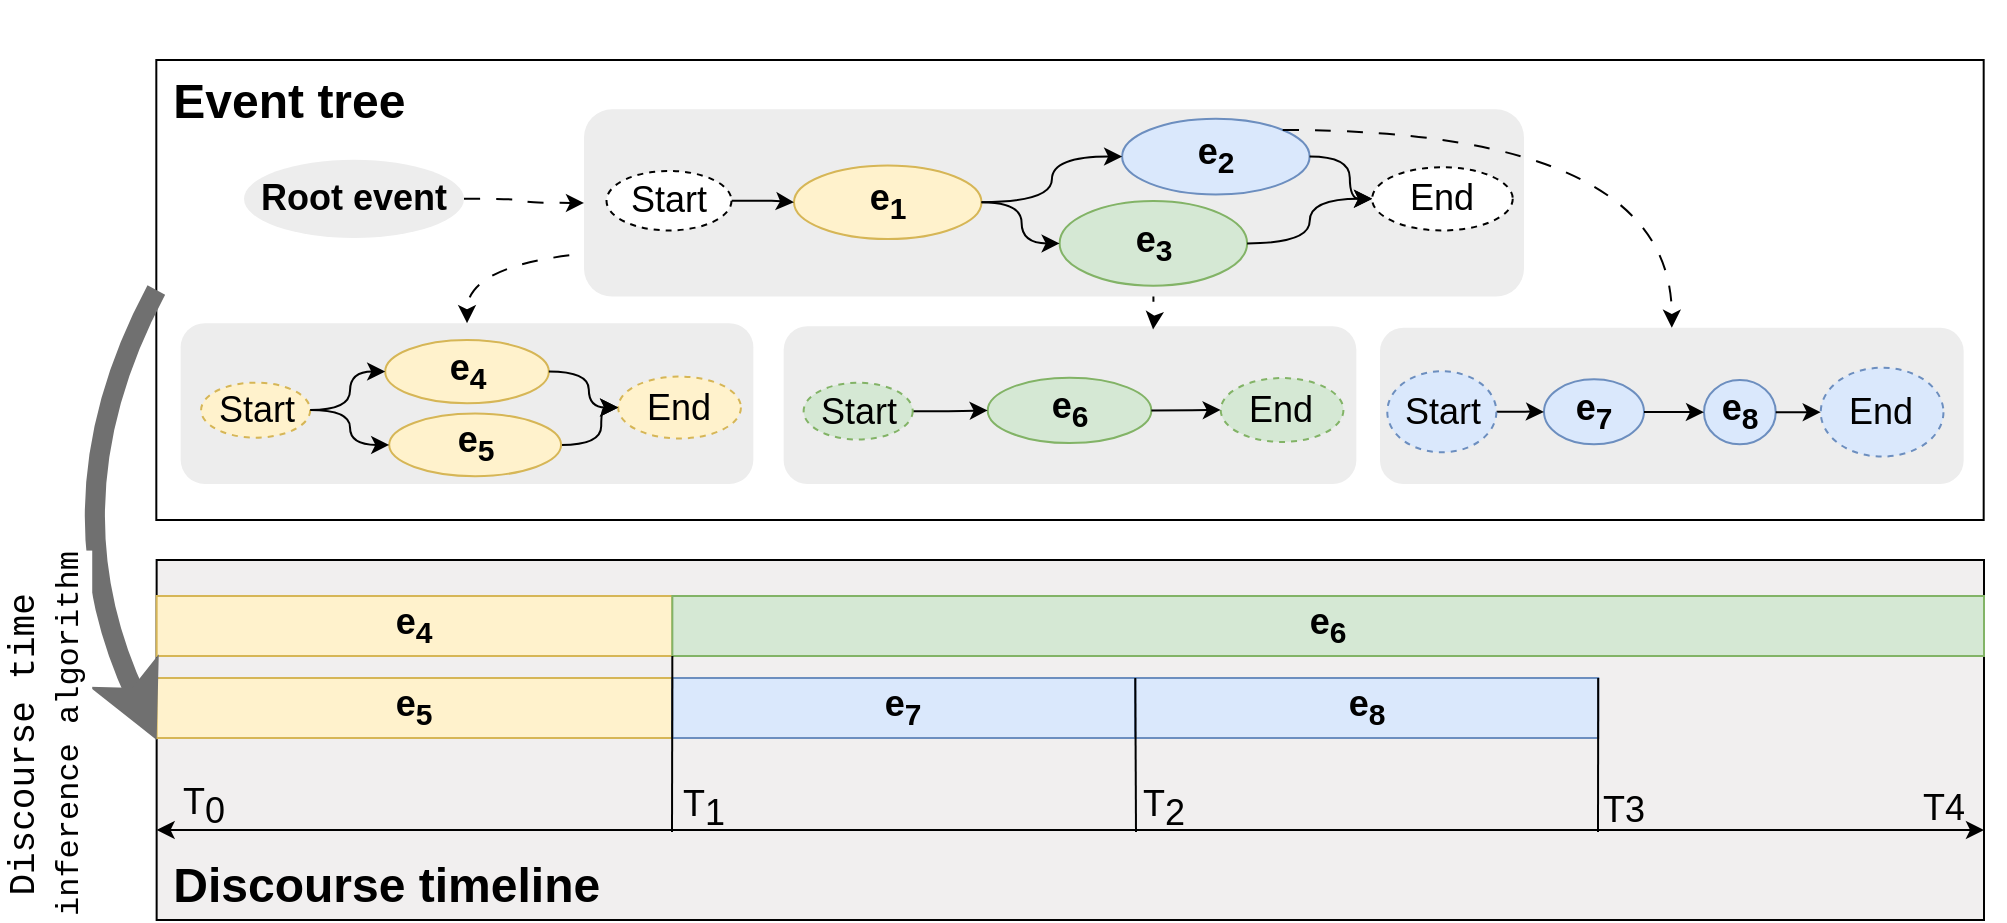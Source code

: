 <mxfile version="22.1.5" type="github">
  <diagram name="第 1 页" id="iAb-C2IANPKLPnJ2QFX_">
    <mxGraphModel dx="2906" dy="698" grid="1" gridSize="10" guides="1" tooltips="1" connect="1" arrows="1" fold="1" page="1" pageScale="1" pageWidth="827" pageHeight="1169" math="0" shadow="0">
      <root>
        <mxCell id="0" />
        <mxCell id="1" parent="0" />
        <mxCell id="sqiCIlMFI8hd34lone9n-89" value="&lt;div style=&quot;&quot;&gt;&lt;b style=&quot;background-color: initial;&quot;&gt;&lt;font style=&quot;font-size: 24px;&quot;&gt;&amp;nbsp;Event tree&lt;/font&gt;&lt;/b&gt;&lt;/div&gt;&lt;font style=&quot;&quot;&gt;&lt;div style=&quot;&quot;&gt;&lt;span style=&quot;font-size: 24px;&quot;&gt;&lt;b&gt;&lt;br&gt;&lt;/b&gt;&lt;/span&gt;&lt;/div&gt;&lt;div style=&quot;&quot;&gt;&lt;br&gt;&lt;/div&gt;&lt;div style=&quot;&quot;&gt;&lt;br&gt;&lt;/div&gt;&lt;div style=&quot;&quot;&gt;&lt;br&gt;&lt;/div&gt;&lt;div style=&quot;&quot;&gt;&lt;br&gt;&lt;/div&gt;&lt;div style=&quot;&quot;&gt;&lt;br&gt;&lt;/div&gt;&lt;div style=&quot;&quot;&gt;&lt;br&gt;&lt;/div&gt;&lt;div style=&quot;&quot;&gt;&lt;br&gt;&lt;/div&gt;&lt;font style=&quot;&quot;&gt;&lt;br&gt;&lt;br&gt;&lt;br&gt;&lt;br&gt;&lt;br&gt;&lt;br&gt;&lt;div style=&quot;&quot;&gt;&lt;br&gt;&lt;/div&gt;&lt;/font&gt;&lt;/font&gt;" style="rounded=0;whiteSpace=wrap;html=1;align=left;verticalAlign=top;" parent="1" vertex="1">
          <mxGeometry x="-1433.84" y="180" width="913.68" height="230" as="geometry" />
        </mxCell>
        <mxCell id="sqiCIlMFI8hd34lone9n-78" value="&lt;b&gt;&lt;font style=&quot;font-size: 24px;&quot;&gt;&lt;br&gt;&lt;br&gt;&lt;br&gt;&lt;br&gt;&amp;nbsp;Discourse timeline&lt;/font&gt;&lt;/b&gt;" style="rounded=0;whiteSpace=wrap;html=1;align=left;verticalAlign=bottom;fillColor=#f1efef;" parent="1" vertex="1">
          <mxGeometry x="-1433.68" y="430" width="913.68" height="180" as="geometry" />
        </mxCell>
        <mxCell id="sqiCIlMFI8hd34lone9n-88" value="" style="group;fontStyle=0;fontSize=18;" parent="1" vertex="1" connectable="0">
          <mxGeometry x="-1433.68" y="448" width="913.68" height="71" as="geometry" />
        </mxCell>
        <mxCell id="sqiCIlMFI8hd34lone9n-83" value="&lt;h2 style=&quot;border-color: var(--border-color); font-size: 18px;&quot;&gt;e&lt;sub style=&quot;border-color: var(--border-color);&quot;&gt;5&lt;/sub&gt;&lt;/h2&gt;" style="rounded=0;whiteSpace=wrap;html=1;fillColor=#fff2cc;strokeColor=#d6b656;fontStyle=0;fontSize=18;" parent="sqiCIlMFI8hd34lone9n-88" vertex="1">
          <mxGeometry y="41" width="257.855" height="30" as="geometry" />
        </mxCell>
        <mxCell id="sqiCIlMFI8hd34lone9n-84" value="&lt;h2 style=&quot;border-color: var(--border-color); font-size: 18px;&quot;&gt;e&lt;sub style=&quot;border-color: var(--border-color);&quot;&gt;4&lt;/sub&gt;&lt;/h2&gt;" style="rounded=0;whiteSpace=wrap;html=1;fillColor=#fff2cc;strokeColor=#d6b656;fontStyle=1;fontSize=18;" parent="sqiCIlMFI8hd34lone9n-88" vertex="1">
          <mxGeometry width="257.855" height="30" as="geometry" />
        </mxCell>
        <mxCell id="sqiCIlMFI8hd34lone9n-85" value="&lt;h2 style=&quot;border-color: var(--border-color); font-size: 18px;&quot;&gt;e&lt;sub style=&quot;border-color: var(--border-color);&quot;&gt;6&lt;/sub&gt;&lt;/h2&gt;" style="rounded=0;whiteSpace=wrap;html=1;fillColor=#d5e8d4;strokeColor=#82b366;fontStyle=0;fontSize=18;" parent="sqiCIlMFI8hd34lone9n-88" vertex="1">
          <mxGeometry x="257.855" width="655.825" height="30" as="geometry" />
        </mxCell>
        <mxCell id="sqiCIlMFI8hd34lone9n-86" value="&lt;h2 style=&quot;border-color: var(--border-color); font-size: 18px;&quot;&gt;e&lt;sub style=&quot;border-color: var(--border-color);&quot;&gt;7&lt;/sub&gt;&lt;/h2&gt;" style="rounded=0;whiteSpace=wrap;html=1;fillColor=#dae8fc;strokeColor=#6c8ebf;fontStyle=0;fontSize=18;" parent="sqiCIlMFI8hd34lone9n-88" vertex="1">
          <mxGeometry x="257.855" y="41" width="231.468" height="30" as="geometry" />
        </mxCell>
        <mxCell id="sqiCIlMFI8hd34lone9n-87" value="&lt;h2 style=&quot;border-color: var(--border-color); font-size: 18px;&quot;&gt;e&lt;sub style=&quot;border-color: var(--border-color);&quot;&gt;8&lt;/sub&gt;&lt;/h2&gt;" style="rounded=0;whiteSpace=wrap;html=1;fillColor=#dae8fc;strokeColor=#6c8ebf;fontStyle=0;fontSize=18;" parent="sqiCIlMFI8hd34lone9n-88" vertex="1">
          <mxGeometry x="489.323" y="41" width="231.468" height="30" as="geometry" />
        </mxCell>
        <mxCell id="sqiCIlMFI8hd34lone9n-91" value="" style="group;fontSize=18;" parent="1" vertex="1" connectable="0">
          <mxGeometry x="-1421.68" y="150" width="891.5" height="249" as="geometry" />
        </mxCell>
        <mxCell id="sqiCIlMFI8hd34lone9n-3" value="&lt;h2 style=&quot;border-color: var(--border-color); text-align: center; font-size: 18px;&quot;&gt;&lt;br style=&quot;font-size: 18px;&quot;&gt;&lt;/h2&gt;" style="rounded=1;whiteSpace=wrap;html=1;align=left;fillColor=#ededed;strokeColor=none;fontSize=18;" parent="sqiCIlMFI8hd34lone9n-91" vertex="1">
          <mxGeometry y="161.577" width="286.36" height="80.398" as="geometry" />
        </mxCell>
        <mxCell id="sqiCIlMFI8hd34lone9n-4" value="&lt;h2 style=&quot;border-color: var(--border-color); text-align: center; font-size: 18px;&quot;&gt;&lt;br style=&quot;font-size: 18px;&quot;&gt;&lt;/h2&gt;" style="rounded=1;whiteSpace=wrap;html=1;align=left;strokeColor=none;fillColor=#ededed;fontSize=18;" parent="sqiCIlMFI8hd34lone9n-91" vertex="1">
          <mxGeometry x="301.5" y="163.138" width="286.36" height="78.837" as="geometry" />
        </mxCell>
        <mxCell id="sqiCIlMFI8hd34lone9n-7" value="&lt;h2 style=&quot;font-size: 18px;&quot;&gt;Root event&lt;/h2&gt;" style="ellipse;whiteSpace=wrap;html=1;fontSize=18;fillColor=#ededed;strokeColor=none;" parent="sqiCIlMFI8hd34lone9n-91" vertex="1">
          <mxGeometry x="31.68" y="79.91" width="110" height="39.028" as="geometry" />
        </mxCell>
        <mxCell id="sqiCIlMFI8hd34lone9n-10" value="" style="edgeStyle=orthogonalEdgeStyle;rounded=0;orthogonalLoop=1;jettySize=auto;html=1;curved=1;dashed=1;dashPattern=8 8;entryX=0.5;entryY=0;entryDx=0;entryDy=0;fontSize=18;" parent="sqiCIlMFI8hd34lone9n-91" source="sqiCIlMFI8hd34lone9n-57" target="sqiCIlMFI8hd34lone9n-3" edge="1">
          <mxGeometry relative="1" as="geometry">
            <Array as="points">
              <mxPoint x="353.68" y="124.89" />
              <mxPoint x="143.68" y="124.89" />
            </Array>
            <mxPoint x="91.747" y="162.357" as="targetPoint" />
          </mxGeometry>
        </mxCell>
        <mxCell id="sqiCIlMFI8hd34lone9n-22" value="" style="edgeStyle=orthogonalEdgeStyle;rounded=0;orthogonalLoop=1;jettySize=auto;html=1;curved=1;dashed=1;dashPattern=8 8;entryX=0.645;entryY=0.02;entryDx=0;entryDy=0;entryPerimeter=0;fontSize=18;" parent="sqiCIlMFI8hd34lone9n-91" source="sqiCIlMFI8hd34lone9n-60" target="sqiCIlMFI8hd34lone9n-4" edge="1">
          <mxGeometry relative="1" as="geometry">
            <mxPoint x="341.68" y="117.085" as="sourcePoint" />
            <mxPoint x="486.365" y="163.138" as="targetPoint" />
            <Array as="points" />
          </mxGeometry>
        </mxCell>
        <mxCell id="sqiCIlMFI8hd34lone9n-27" value="&lt;h2 style=&quot;font-size: 18px;&quot;&gt;&lt;/h2&gt;&lt;h2 style=&quot;border-color: var(--border-color); text-align: center; font-size: 18px;&quot;&gt;&lt;br style=&quot;font-size: 18px;&quot;&gt;&lt;/h2&gt;" style="rounded=1;whiteSpace=wrap;html=1;align=left;fillColor=#ededed;strokeColor=none;fontSize=18;" parent="sqiCIlMFI8hd34lone9n-91" vertex="1">
          <mxGeometry x="201.68" y="54.639" width="470" height="93.668" as="geometry" />
        </mxCell>
        <mxCell id="sqiCIlMFI8hd34lone9n-6" value="" style="edgeStyle=orthogonalEdgeStyle;rounded=0;orthogonalLoop=1;jettySize=auto;html=1;curved=1;dashed=1;dashPattern=8 8;fontSize=18;" parent="sqiCIlMFI8hd34lone9n-91" source="sqiCIlMFI8hd34lone9n-7" target="sqiCIlMFI8hd34lone9n-27" edge="1">
          <mxGeometry relative="1" as="geometry">
            <mxPoint x="421.68" y="-11.708" as="targetPoint" />
          </mxGeometry>
        </mxCell>
        <mxCell id="sqiCIlMFI8hd34lone9n-28" value="" style="group;strokeColor=none;fontSize=18;" parent="sqiCIlMFI8hd34lone9n-91" vertex="1" connectable="0">
          <mxGeometry x="10.23" y="170" width="269.91" height="68.07" as="geometry" />
        </mxCell>
        <mxCell id="sqiCIlMFI8hd34lone9n-29" value="&lt;h2 style=&quot;border-color: var(--border-color); font-size: 18px;&quot;&gt;e&lt;sub style=&quot;border-color: var(--border-color);&quot;&gt;4&lt;/sub&gt;&lt;/h2&gt;" style="ellipse;whiteSpace=wrap;html=1;fillColor=#fff2cc;strokeColor=#d6b656;fontStyle=1;fontSize=18;" parent="sqiCIlMFI8hd34lone9n-28" vertex="1">
          <mxGeometry x="92.044" width="81.821" height="31.63" as="geometry" />
        </mxCell>
        <mxCell id="sqiCIlMFI8hd34lone9n-30" value="" style="edgeStyle=orthogonalEdgeStyle;rounded=0;orthogonalLoop=1;jettySize=auto;html=1;curved=1;fontSize=18;" parent="sqiCIlMFI8hd34lone9n-28" source="sqiCIlMFI8hd34lone9n-31" target="sqiCIlMFI8hd34lone9n-29" edge="1">
          <mxGeometry relative="1" as="geometry" />
        </mxCell>
        <mxCell id="sqiCIlMFI8hd34lone9n-31" value="Start" style="ellipse;whiteSpace=wrap;html=1;dashed=1;fillColor=#fff2cc;strokeColor=#d6b656;fontSize=18;" parent="sqiCIlMFI8hd34lone9n-28" vertex="1">
          <mxGeometry y="21.315" width="54.546" height="27.501" as="geometry" />
        </mxCell>
        <mxCell id="sqiCIlMFI8hd34lone9n-32" value="End" style="ellipse;whiteSpace=wrap;html=1;dashed=1;fillColor=#fff2cc;strokeColor=#d6b656;fontSize=18;" parent="sqiCIlMFI8hd34lone9n-28" vertex="1">
          <mxGeometry x="208.546" y="18.29" width="61.364" height="30.941" as="geometry" />
        </mxCell>
        <mxCell id="sqiCIlMFI8hd34lone9n-33" value="" style="edgeStyle=orthogonalEdgeStyle;rounded=0;orthogonalLoop=1;jettySize=auto;html=1;curved=1;fontSize=18;" parent="sqiCIlMFI8hd34lone9n-28" source="sqiCIlMFI8hd34lone9n-29" target="sqiCIlMFI8hd34lone9n-32" edge="1">
          <mxGeometry relative="1" as="geometry" />
        </mxCell>
        <mxCell id="sqiCIlMFI8hd34lone9n-34" value="" style="edgeStyle=orthogonalEdgeStyle;rounded=0;orthogonalLoop=1;jettySize=auto;html=1;curved=1;fontSize=18;" parent="sqiCIlMFI8hd34lone9n-28" source="sqiCIlMFI8hd34lone9n-35" target="sqiCIlMFI8hd34lone9n-32" edge="1">
          <mxGeometry relative="1" as="geometry" />
        </mxCell>
        <mxCell id="sqiCIlMFI8hd34lone9n-35" value="&lt;h2 style=&quot;border-color: var(--border-color); font-size: 18px;&quot;&gt;e&lt;sub style=&quot;border-color: var(--border-color);&quot;&gt;5&lt;/sub&gt;&lt;/h2&gt;" style="ellipse;whiteSpace=wrap;html=1;fillColor=#fff2cc;strokeColor=#d6b656;fontStyle=1;fontSize=18;" parent="sqiCIlMFI8hd34lone9n-28" vertex="1">
          <mxGeometry x="94.041" y="36.791" width="85.961" height="31.278" as="geometry" />
        </mxCell>
        <mxCell id="sqiCIlMFI8hd34lone9n-36" value="" style="edgeStyle=orthogonalEdgeStyle;rounded=0;orthogonalLoop=1;jettySize=auto;html=1;curved=1;fontSize=18;" parent="sqiCIlMFI8hd34lone9n-28" source="sqiCIlMFI8hd34lone9n-31" target="sqiCIlMFI8hd34lone9n-35" edge="1">
          <mxGeometry relative="1" as="geometry" />
        </mxCell>
        <mxCell id="sqiCIlMFI8hd34lone9n-37" value="" style="group;fontSize=18;" parent="sqiCIlMFI8hd34lone9n-91" vertex="1" connectable="0">
          <mxGeometry x="311.497" y="178.749" width="269.906" height="70.251" as="geometry" />
        </mxCell>
        <mxCell id="sqiCIlMFI8hd34lone9n-38" value="&lt;h2 style=&quot;border-color: var(--border-color); font-size: 18px;&quot;&gt;e&lt;sub style=&quot;border-color: var(--border-color);&quot;&gt;6&lt;/sub&gt;&lt;/h2&gt;" style="ellipse;whiteSpace=wrap;html=1;fillColor=#d5e8d4;strokeColor=#82b366;fontSize=18;" parent="sqiCIlMFI8hd34lone9n-37" vertex="1">
          <mxGeometry x="92.043" y="10.147" width="81.82" height="32.643" as="geometry" />
        </mxCell>
        <mxCell id="sqiCIlMFI8hd34lone9n-39" value="" style="edgeStyle=orthogonalEdgeStyle;rounded=0;orthogonalLoop=1;jettySize=auto;html=1;curved=1;fontSize=18;" parent="sqiCIlMFI8hd34lone9n-37" source="sqiCIlMFI8hd34lone9n-40" target="sqiCIlMFI8hd34lone9n-38" edge="1">
          <mxGeometry relative="1" as="geometry" />
        </mxCell>
        <mxCell id="sqiCIlMFI8hd34lone9n-40" value="Start" style="ellipse;whiteSpace=wrap;html=1;dashed=1;fillColor=#d5e8d4;strokeColor=#82b366;fontSize=18;" parent="sqiCIlMFI8hd34lone9n-37" vertex="1">
          <mxGeometry y="12.631" width="54.545" height="28.382" as="geometry" />
        </mxCell>
        <mxCell id="sqiCIlMFI8hd34lone9n-41" value="End" style="ellipse;whiteSpace=wrap;html=1;dashed=1;fillColor=#d5e8d4;strokeColor=#82b366;fontSize=18;" parent="sqiCIlMFI8hd34lone9n-37" vertex="1">
          <mxGeometry x="208.543" y="10.289" width="61.363" height="31.932" as="geometry" />
        </mxCell>
        <mxCell id="sqiCIlMFI8hd34lone9n-42" value="" style="edgeStyle=orthogonalEdgeStyle;rounded=0;orthogonalLoop=1;jettySize=auto;html=1;curved=1;fontSize=18;" parent="sqiCIlMFI8hd34lone9n-37" source="sqiCIlMFI8hd34lone9n-38" target="sqiCIlMFI8hd34lone9n-41" edge="1">
          <mxGeometry relative="1" as="geometry" />
        </mxCell>
        <mxCell id="sqiCIlMFI8hd34lone9n-57" value="&lt;h2 style=&quot;border-color: var(--border-color); font-size: 18px;&quot;&gt;e&lt;sub style=&quot;border-color: var(--border-color);&quot;&gt;1&lt;/sub&gt;&lt;/h2&gt;" style="ellipse;whiteSpace=wrap;html=1;fontStyle=0;fontSize=18;fillColor=#fff2cc;strokeColor=#d6b656;" parent="sqiCIlMFI8hd34lone9n-91" vertex="1">
          <mxGeometry x="306.68" y="82.74" width="93.75" height="36.796" as="geometry" />
        </mxCell>
        <mxCell id="sqiCIlMFI8hd34lone9n-58" value="&lt;h2 style=&quot;border-color: var(--border-color); font-size: 18px;&quot;&gt;e&lt;sub style=&quot;border-color: var(--border-color);&quot;&gt;2&lt;/sub&gt;&lt;/h2&gt;" style="ellipse;whiteSpace=wrap;html=1;fontStyle=0;fontSize=18;fillColor=#dae8fc;strokeColor=#6c8ebf;" parent="sqiCIlMFI8hd34lone9n-91" vertex="1">
          <mxGeometry x="470.74" y="59.323" width="93.75" height="37.912" as="geometry" />
        </mxCell>
        <mxCell id="sqiCIlMFI8hd34lone9n-59" value="" style="edgeStyle=orthogonalEdgeStyle;rounded=0;orthogonalLoop=1;jettySize=auto;html=1;curved=1;fontSize=18;" parent="sqiCIlMFI8hd34lone9n-91" source="sqiCIlMFI8hd34lone9n-57" target="sqiCIlMFI8hd34lone9n-58" edge="1">
          <mxGeometry relative="1" as="geometry" />
        </mxCell>
        <mxCell id="sqiCIlMFI8hd34lone9n-60" value="&lt;h2 style=&quot;border-color: var(--border-color); font-size: 18px;&quot;&gt;e&lt;sub style=&quot;border-color: var(--border-color);&quot;&gt;3&lt;/sub&gt;&lt;/h2&gt;" style="ellipse;whiteSpace=wrap;html=1;fontStyle=0;fontSize=18;fillColor=#d5e8d4;strokeColor=#82b366;" parent="sqiCIlMFI8hd34lone9n-91" vertex="1">
          <mxGeometry x="439.49" y="100.466" width="93.75" height="42.377" as="geometry" />
        </mxCell>
        <mxCell id="sqiCIlMFI8hd34lone9n-61" value="" style="edgeStyle=orthogonalEdgeStyle;rounded=0;orthogonalLoop=1;jettySize=auto;html=1;curved=1;fontSize=18;" parent="sqiCIlMFI8hd34lone9n-91" source="sqiCIlMFI8hd34lone9n-57" target="sqiCIlMFI8hd34lone9n-60" edge="1">
          <mxGeometry relative="1" as="geometry" />
        </mxCell>
        <mxCell id="sqiCIlMFI8hd34lone9n-62" value="" style="edgeStyle=orthogonalEdgeStyle;rounded=0;orthogonalLoop=1;jettySize=auto;html=1;fontSize=18;" parent="sqiCIlMFI8hd34lone9n-91" source="sqiCIlMFI8hd34lone9n-63" target="sqiCIlMFI8hd34lone9n-57" edge="1">
          <mxGeometry relative="1" as="geometry" />
        </mxCell>
        <mxCell id="sqiCIlMFI8hd34lone9n-63" value="Start" style="ellipse;whiteSpace=wrap;html=1;dashed=1;fontSize=18;" parent="sqiCIlMFI8hd34lone9n-91" vertex="1">
          <mxGeometry x="212.93" y="85.489" width="62.5" height="29.734" as="geometry" />
        </mxCell>
        <mxCell id="sqiCIlMFI8hd34lone9n-64" value="End" style="ellipse;whiteSpace=wrap;html=1;dashed=1;fontSize=18;" parent="sqiCIlMFI8hd34lone9n-91" vertex="1">
          <mxGeometry x="595.743" y="83.632" width="70.312" height="31.591" as="geometry" />
        </mxCell>
        <mxCell id="sqiCIlMFI8hd34lone9n-65" value="" style="edgeStyle=orthogonalEdgeStyle;rounded=0;orthogonalLoop=1;jettySize=auto;html=1;curved=1;fontSize=18;" parent="sqiCIlMFI8hd34lone9n-91" source="sqiCIlMFI8hd34lone9n-58" target="sqiCIlMFI8hd34lone9n-64" edge="1">
          <mxGeometry relative="1" as="geometry" />
        </mxCell>
        <mxCell id="sqiCIlMFI8hd34lone9n-66" value="" style="edgeStyle=orthogonalEdgeStyle;rounded=0;orthogonalLoop=1;jettySize=auto;html=1;curved=1;fontSize=18;" parent="sqiCIlMFI8hd34lone9n-91" source="sqiCIlMFI8hd34lone9n-60" target="sqiCIlMFI8hd34lone9n-64" edge="1">
          <mxGeometry relative="1" as="geometry" />
        </mxCell>
        <mxCell id="sqiCIlMFI8hd34lone9n-67" value="&lt;h2 style=&quot;border-color: var(--border-color); text-align: center; font-size: 18px;&quot;&gt;&lt;br style=&quot;font-size: 18px;&quot;&gt;&lt;/h2&gt;" style="rounded=1;whiteSpace=wrap;html=1;align=left;gradientColor=none;fillColor=#ededed;strokeColor=none;fontSize=18;" parent="sqiCIlMFI8hd34lone9n-91" vertex="1">
          <mxGeometry x="599.68" y="163.918" width="291.82" height="78.056" as="geometry" />
        </mxCell>
        <mxCell id="sqiCIlMFI8hd34lone9n-26" value="" style="edgeStyle=orthogonalEdgeStyle;rounded=0;orthogonalLoop=1;jettySize=auto;html=1;curved=1;entryX=0.5;entryY=0;entryDx=0;entryDy=0;exitX=1;exitY=0;exitDx=0;exitDy=0;dashed=1;dashPattern=8 8;fontSize=18;" parent="sqiCIlMFI8hd34lone9n-91" source="sqiCIlMFI8hd34lone9n-58" target="sqiCIlMFI8hd34lone9n-67" edge="1">
          <mxGeometry relative="1" as="geometry">
            <mxPoint x="611.68" y="54.639" as="sourcePoint" />
            <mxPoint x="651.68" y="83.52" as="targetPoint" />
          </mxGeometry>
        </mxCell>
        <mxCell id="sqiCIlMFI8hd34lone9n-68" value="" style="group;fontSize=18;" parent="sqiCIlMFI8hd34lone9n-91" vertex="1" connectable="0">
          <mxGeometry x="611.5" y="168.992" width="269.91" height="69.954" as="geometry" />
        </mxCell>
        <mxCell id="sqiCIlMFI8hd34lone9n-69" value="&lt;h2 style=&quot;border-color: var(--border-color); font-size: 18px;&quot;&gt;e&lt;sub style=&quot;border-color: var(--border-color);&quot;&gt;7&lt;/sub&gt;&lt;/h2&gt;" style="ellipse;whiteSpace=wrap;html=1;fillColor=#dae8fc;strokeColor=#6c8ebf;fontSize=18;" parent="sqiCIlMFI8hd34lone9n-68" vertex="1">
          <mxGeometry x="70.18" y="20.67" width="50" height="32.5" as="geometry" />
        </mxCell>
        <mxCell id="sqiCIlMFI8hd34lone9n-70" value="" style="edgeStyle=orthogonalEdgeStyle;rounded=0;orthogonalLoop=1;jettySize=auto;html=1;curved=1;fontSize=18;" parent="sqiCIlMFI8hd34lone9n-68" source="sqiCIlMFI8hd34lone9n-71" target="sqiCIlMFI8hd34lone9n-69" edge="1">
          <mxGeometry relative="1" as="geometry" />
        </mxCell>
        <mxCell id="sqiCIlMFI8hd34lone9n-71" value="Start" style="ellipse;whiteSpace=wrap;html=1;dashed=1;fillColor=#dae8fc;strokeColor=#6c8ebf;fontSize=18;" parent="sqiCIlMFI8hd34lone9n-68" vertex="1">
          <mxGeometry x="-8.18" y="16.649" width="54.55" height="40.543" as="geometry" />
        </mxCell>
        <mxCell id="sqiCIlMFI8hd34lone9n-72" value="End" style="ellipse;whiteSpace=wrap;html=1;dashed=1;fillColor=#dae8fc;strokeColor=#6c8ebf;fontSize=18;" parent="sqiCIlMFI8hd34lone9n-68" vertex="1">
          <mxGeometry x="208.55" y="14.882" width="61.36" height="44.43" as="geometry" />
        </mxCell>
        <mxCell id="sqiCIlMFI8hd34lone9n-75" value="&lt;h2 style=&quot;border-color: var(--border-color); font-size: 18px;&quot;&gt;e&lt;sub style=&quot;border-color: var(--border-color);&quot;&gt;8&lt;/sub&gt;&lt;/h2&gt;" style="ellipse;whiteSpace=wrap;html=1;fillColor=#dae8fc;strokeColor=#6c8ebf;fontSize=18;" parent="sqiCIlMFI8hd34lone9n-91" vertex="1">
          <mxGeometry x="761.68" y="190.012" width="35.87" height="32.15" as="geometry" />
        </mxCell>
        <mxCell id="sqiCIlMFI8hd34lone9n-74" value="" style="edgeStyle=orthogonalEdgeStyle;rounded=0;orthogonalLoop=1;jettySize=auto;html=1;curved=1;fontSize=18;" parent="sqiCIlMFI8hd34lone9n-91" source="sqiCIlMFI8hd34lone9n-75" target="sqiCIlMFI8hd34lone9n-72" edge="1">
          <mxGeometry relative="1" as="geometry" />
        </mxCell>
        <mxCell id="sqiCIlMFI8hd34lone9n-73" value="" style="edgeStyle=orthogonalEdgeStyle;rounded=0;orthogonalLoop=1;jettySize=auto;html=1;curved=1;fontSize=18;entryX=0;entryY=0.5;entryDx=0;entryDy=0;" parent="sqiCIlMFI8hd34lone9n-91" source="sqiCIlMFI8hd34lone9n-69" target="sqiCIlMFI8hd34lone9n-75" edge="1">
          <mxGeometry relative="1" as="geometry" />
        </mxCell>
        <mxCell id="sqiCIlMFI8hd34lone9n-94" value="" style="endArrow=classic;html=1;rounded=0;exitX=0;exitY=0.75;exitDx=0;exitDy=0;entryX=1;entryY=0.75;entryDx=0;entryDy=0;startArrow=classic;startFill=1;fontSize=18;" parent="1" source="sqiCIlMFI8hd34lone9n-78" target="sqiCIlMFI8hd34lone9n-78" edge="1">
          <mxGeometry width="50" height="50" relative="1" as="geometry">
            <mxPoint x="-920" y="370" as="sourcePoint" />
            <mxPoint x="-870" y="320" as="targetPoint" />
          </mxGeometry>
        </mxCell>
        <mxCell id="sqiCIlMFI8hd34lone9n-96" value="" style="endArrow=none;html=1;rounded=0;entryX=1;entryY=1;entryDx=0;entryDy=0;fontSize=18;" parent="1" target="sqiCIlMFI8hd34lone9n-84" edge="1">
          <mxGeometry width="50" height="50" relative="1" as="geometry">
            <mxPoint x="-1176" y="566" as="sourcePoint" />
            <mxPoint x="-1176" y="516" as="targetPoint" />
          </mxGeometry>
        </mxCell>
        <mxCell id="sqiCIlMFI8hd34lone9n-97" value="" style="endArrow=none;html=1;rounded=0;entryX=0;entryY=0;entryDx=0;entryDy=0;fontSize=18;" parent="1" target="sqiCIlMFI8hd34lone9n-87" edge="1">
          <mxGeometry width="50" height="50" relative="1" as="geometry">
            <mxPoint x="-944" y="566" as="sourcePoint" />
            <mxPoint x="-944.357" y="474" as="targetPoint" />
          </mxGeometry>
        </mxCell>
        <mxCell id="sqiCIlMFI8hd34lone9n-98" value="" style="endArrow=none;html=1;rounded=0;entryX=1;entryY=0;entryDx=0;entryDy=0;fontSize=18;" parent="1" target="sqiCIlMFI8hd34lone9n-87" edge="1">
          <mxGeometry width="50" height="50" relative="1" as="geometry">
            <mxPoint x="-713" y="566" as="sourcePoint" />
            <mxPoint x="-710" y="490" as="targetPoint" />
          </mxGeometry>
        </mxCell>
        <mxCell id="sqiCIlMFI8hd34lone9n-99" value="T&lt;sub style=&quot;font-size: 18px;&quot;&gt;1&lt;/sub&gt;" style="text;html=1;strokeColor=none;fillColor=none;align=center;verticalAlign=middle;whiteSpace=wrap;rounded=0;fontSize=18;" parent="1" vertex="1">
          <mxGeometry x="-1190" y="540" width="60" height="30" as="geometry" />
        </mxCell>
        <mxCell id="sqiCIlMFI8hd34lone9n-100" value="T&lt;sub style=&quot;font-size: 18px;&quot;&gt;2&lt;/sub&gt;" style="text;html=1;strokeColor=none;fillColor=none;align=center;verticalAlign=middle;whiteSpace=wrap;rounded=0;fontSize=18;" parent="1" vertex="1">
          <mxGeometry x="-960" y="540" width="60" height="30" as="geometry" />
        </mxCell>
        <mxCell id="sqiCIlMFI8hd34lone9n-101" value="T&lt;span style=&quot;font-size: 18px;&quot;&gt;3&lt;/span&gt;" style="text;html=1;strokeColor=none;fillColor=none;align=center;verticalAlign=middle;whiteSpace=wrap;rounded=0;fontSize=18;" parent="1" vertex="1">
          <mxGeometry x="-730" y="540" width="60" height="30" as="geometry" />
        </mxCell>
        <mxCell id="sqiCIlMFI8hd34lone9n-102" value="T&lt;sub style=&quot;font-size: 18px;&quot;&gt;0&lt;/sub&gt;" style="text;html=1;strokeColor=none;fillColor=none;align=center;verticalAlign=middle;whiteSpace=wrap;rounded=0;fontSize=18;" parent="1" vertex="1">
          <mxGeometry x="-1440" y="539" width="60" height="30" as="geometry" />
        </mxCell>
        <mxCell id="sqiCIlMFI8hd34lone9n-103" value="T&lt;span style=&quot;font-size: 18px;&quot;&gt;4&lt;/span&gt;" style="text;html=1;strokeColor=none;fillColor=none;align=center;verticalAlign=middle;whiteSpace=wrap;rounded=0;fontSize=18;" parent="1" vertex="1">
          <mxGeometry x="-570" y="539" width="60" height="30" as="geometry" />
        </mxCell>
        <mxCell id="4KB5VSGIgOyKnZsdS3Bx-9" value="" style="curved=1;endArrow=classic;html=1;rounded=0;exitX=0;exitY=0.5;exitDx=0;exitDy=0;entryX=0;entryY=0.5;entryDx=0;entryDy=0;strokeWidth=10;strokeColor=#707070;" parent="1" source="sqiCIlMFI8hd34lone9n-89" target="sqiCIlMFI8hd34lone9n-78" edge="1">
          <mxGeometry width="50" height="50" relative="1" as="geometry">
            <mxPoint x="-1550" y="430" as="sourcePoint" />
            <mxPoint x="-1500" y="380" as="targetPoint" />
            <Array as="points">
              <mxPoint x="-1490" y="400" />
            </Array>
          </mxGeometry>
        </mxCell>
        <mxCell id="4KB5VSGIgOyKnZsdS3Bx-10" value="&lt;div style=&quot;font-family: Consolas, &amp;quot;Courier New&amp;quot;, monospace; line-height: 22px;&quot;&gt;&lt;font style=&quot;font-size: 18px;&quot;&gt;Discourse time&amp;nbsp;&lt;/font&gt;&lt;/div&gt;&lt;div style=&quot;font-family: Consolas, &amp;quot;Courier New&amp;quot;, monospace; line-height: 22px;&quot;&gt;&lt;font size=&quot;3&quot; style=&quot;&quot;&gt;inference algorithm&lt;/font&gt;&lt;/div&gt;" style="edgeLabel;html=1;align=center;verticalAlign=middle;resizable=0;points=[];fontColor=default;labelBackgroundColor=default;rotation=-90;fontSize=16;" parent="4KB5VSGIgOyKnZsdS3Bx-9" vertex="1" connectable="0">
          <mxGeometry x="-0.255" y="39" relative="1" as="geometry">
            <mxPoint x="-46" y="122" as="offset" />
          </mxGeometry>
        </mxCell>
      </root>
    </mxGraphModel>
  </diagram>
</mxfile>
